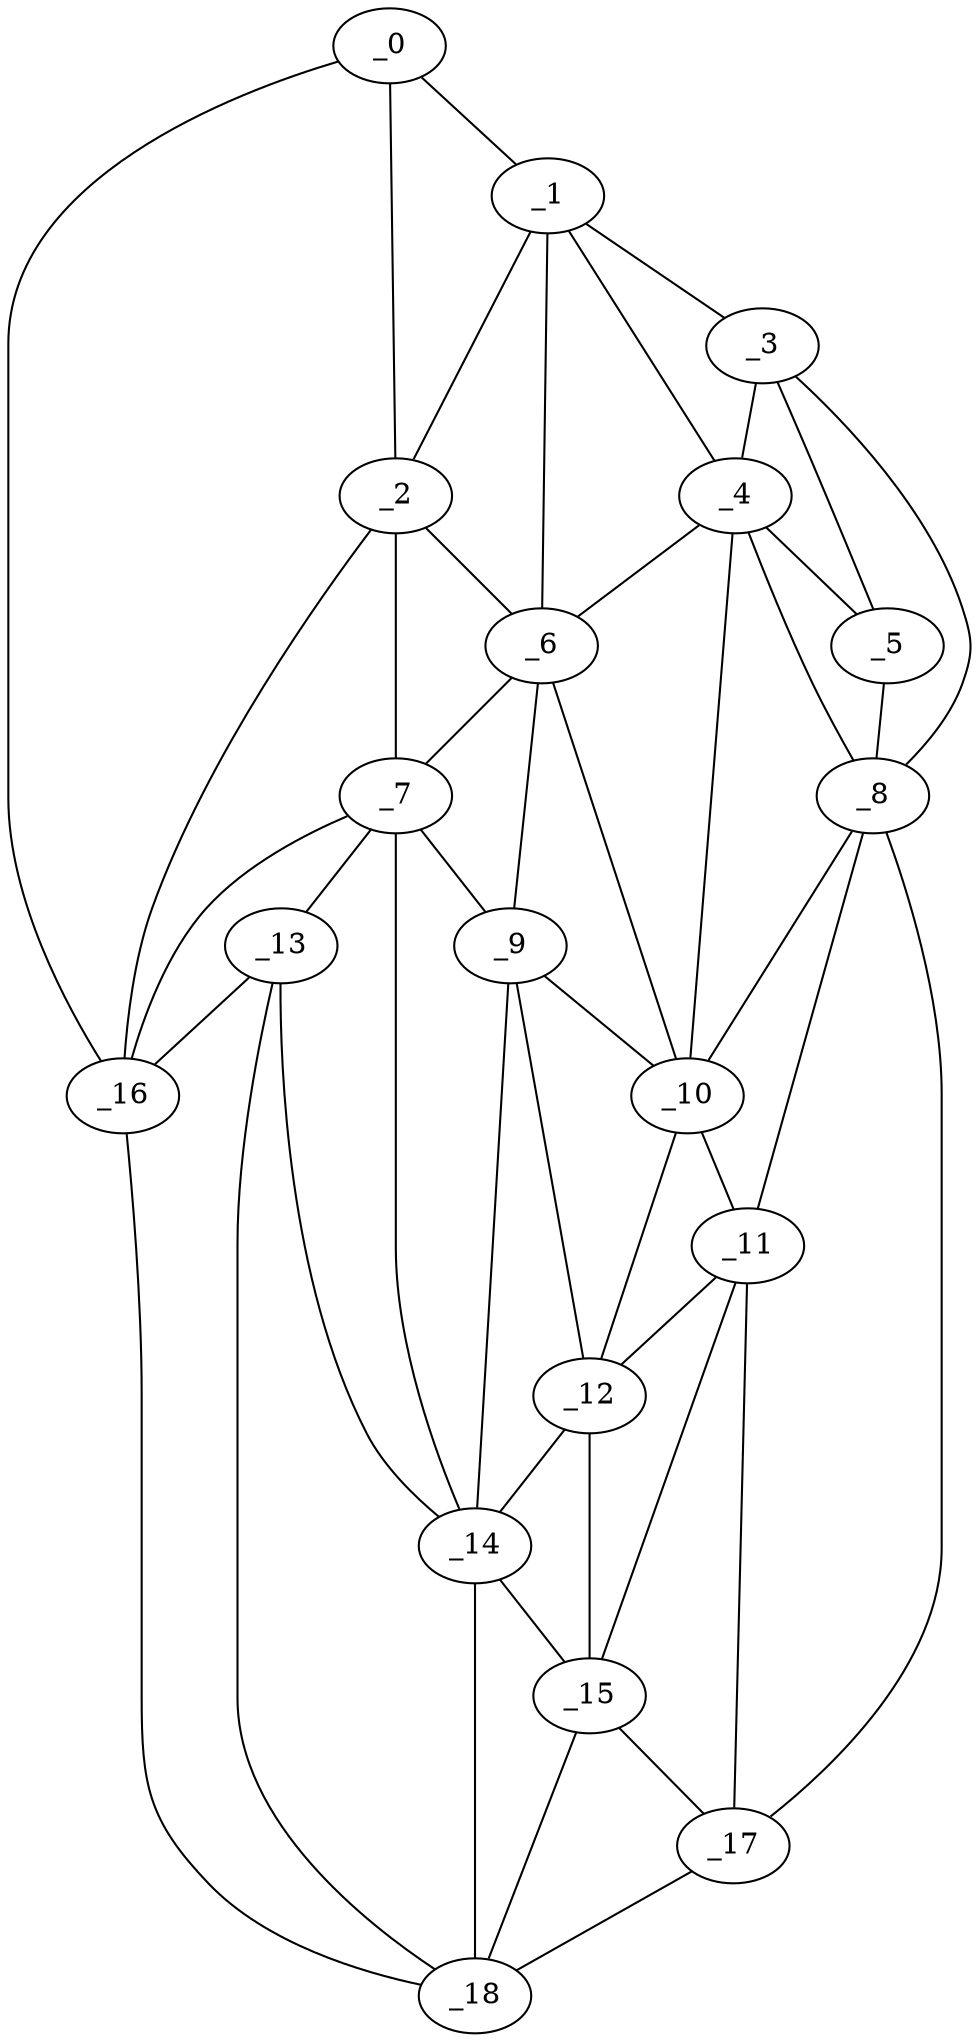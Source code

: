 graph "obj86__45.gxl" {
	_0	 [x=30,
		y=13];
	_1	 [x=32,
		y=18];
	_0 -- _1	 [valence=1];
	_2	 [x=55,
		y=23];
	_0 -- _2	 [valence=1];
	_16	 [x=98,
		y=7];
	_0 -- _16	 [valence=1];
	_1 -- _2	 [valence=2];
	_3	 [x=65,
		y=71];
	_1 -- _3	 [valence=1];
	_4	 [x=67,
		y=59];
	_1 -- _4	 [valence=1];
	_6	 [x=68,
		y=50];
	_1 -- _6	 [valence=2];
	_2 -- _6	 [valence=1];
	_7	 [x=71,
		y=24];
	_2 -- _7	 [valence=1];
	_2 -- _16	 [valence=2];
	_3 -- _4	 [valence=2];
	_5	 [x=67,
		y=66];
	_3 -- _5	 [valence=1];
	_8	 [x=74,
		y=69];
	_3 -- _8	 [valence=1];
	_4 -- _5	 [valence=2];
	_4 -- _6	 [valence=1];
	_4 -- _8	 [valence=2];
	_10	 [x=79,
		y=58];
	_4 -- _10	 [valence=2];
	_5 -- _8	 [valence=2];
	_6 -- _7	 [valence=1];
	_9	 [x=77,
		y=49];
	_6 -- _9	 [valence=2];
	_6 -- _10	 [valence=1];
	_7 -- _9	 [valence=2];
	_13	 [x=89,
		y=21];
	_7 -- _13	 [valence=1];
	_14	 [x=92,
		y=41];
	_7 -- _14	 [valence=1];
	_7 -- _16	 [valence=2];
	_8 -- _10	 [valence=2];
	_11	 [x=85,
		y=64];
	_8 -- _11	 [valence=2];
	_17	 [x=98,
		y=62];
	_8 -- _17	 [valence=1];
	_9 -- _10	 [valence=2];
	_12	 [x=86,
		y=50];
	_9 -- _12	 [valence=1];
	_9 -- _14	 [valence=2];
	_10 -- _11	 [valence=1];
	_10 -- _12	 [valence=2];
	_11 -- _12	 [valence=2];
	_15	 [x=95,
		y=55];
	_11 -- _15	 [valence=2];
	_11 -- _17	 [valence=2];
	_12 -- _14	 [valence=1];
	_12 -- _15	 [valence=1];
	_13 -- _14	 [valence=2];
	_13 -- _16	 [valence=2];
	_18	 [x=99,
		y=20];
	_13 -- _18	 [valence=1];
	_14 -- _15	 [valence=2];
	_14 -- _18	 [valence=2];
	_15 -- _17	 [valence=1];
	_15 -- _18	 [valence=1];
	_16 -- _18	 [valence=1];
	_17 -- _18	 [valence=1];
}
